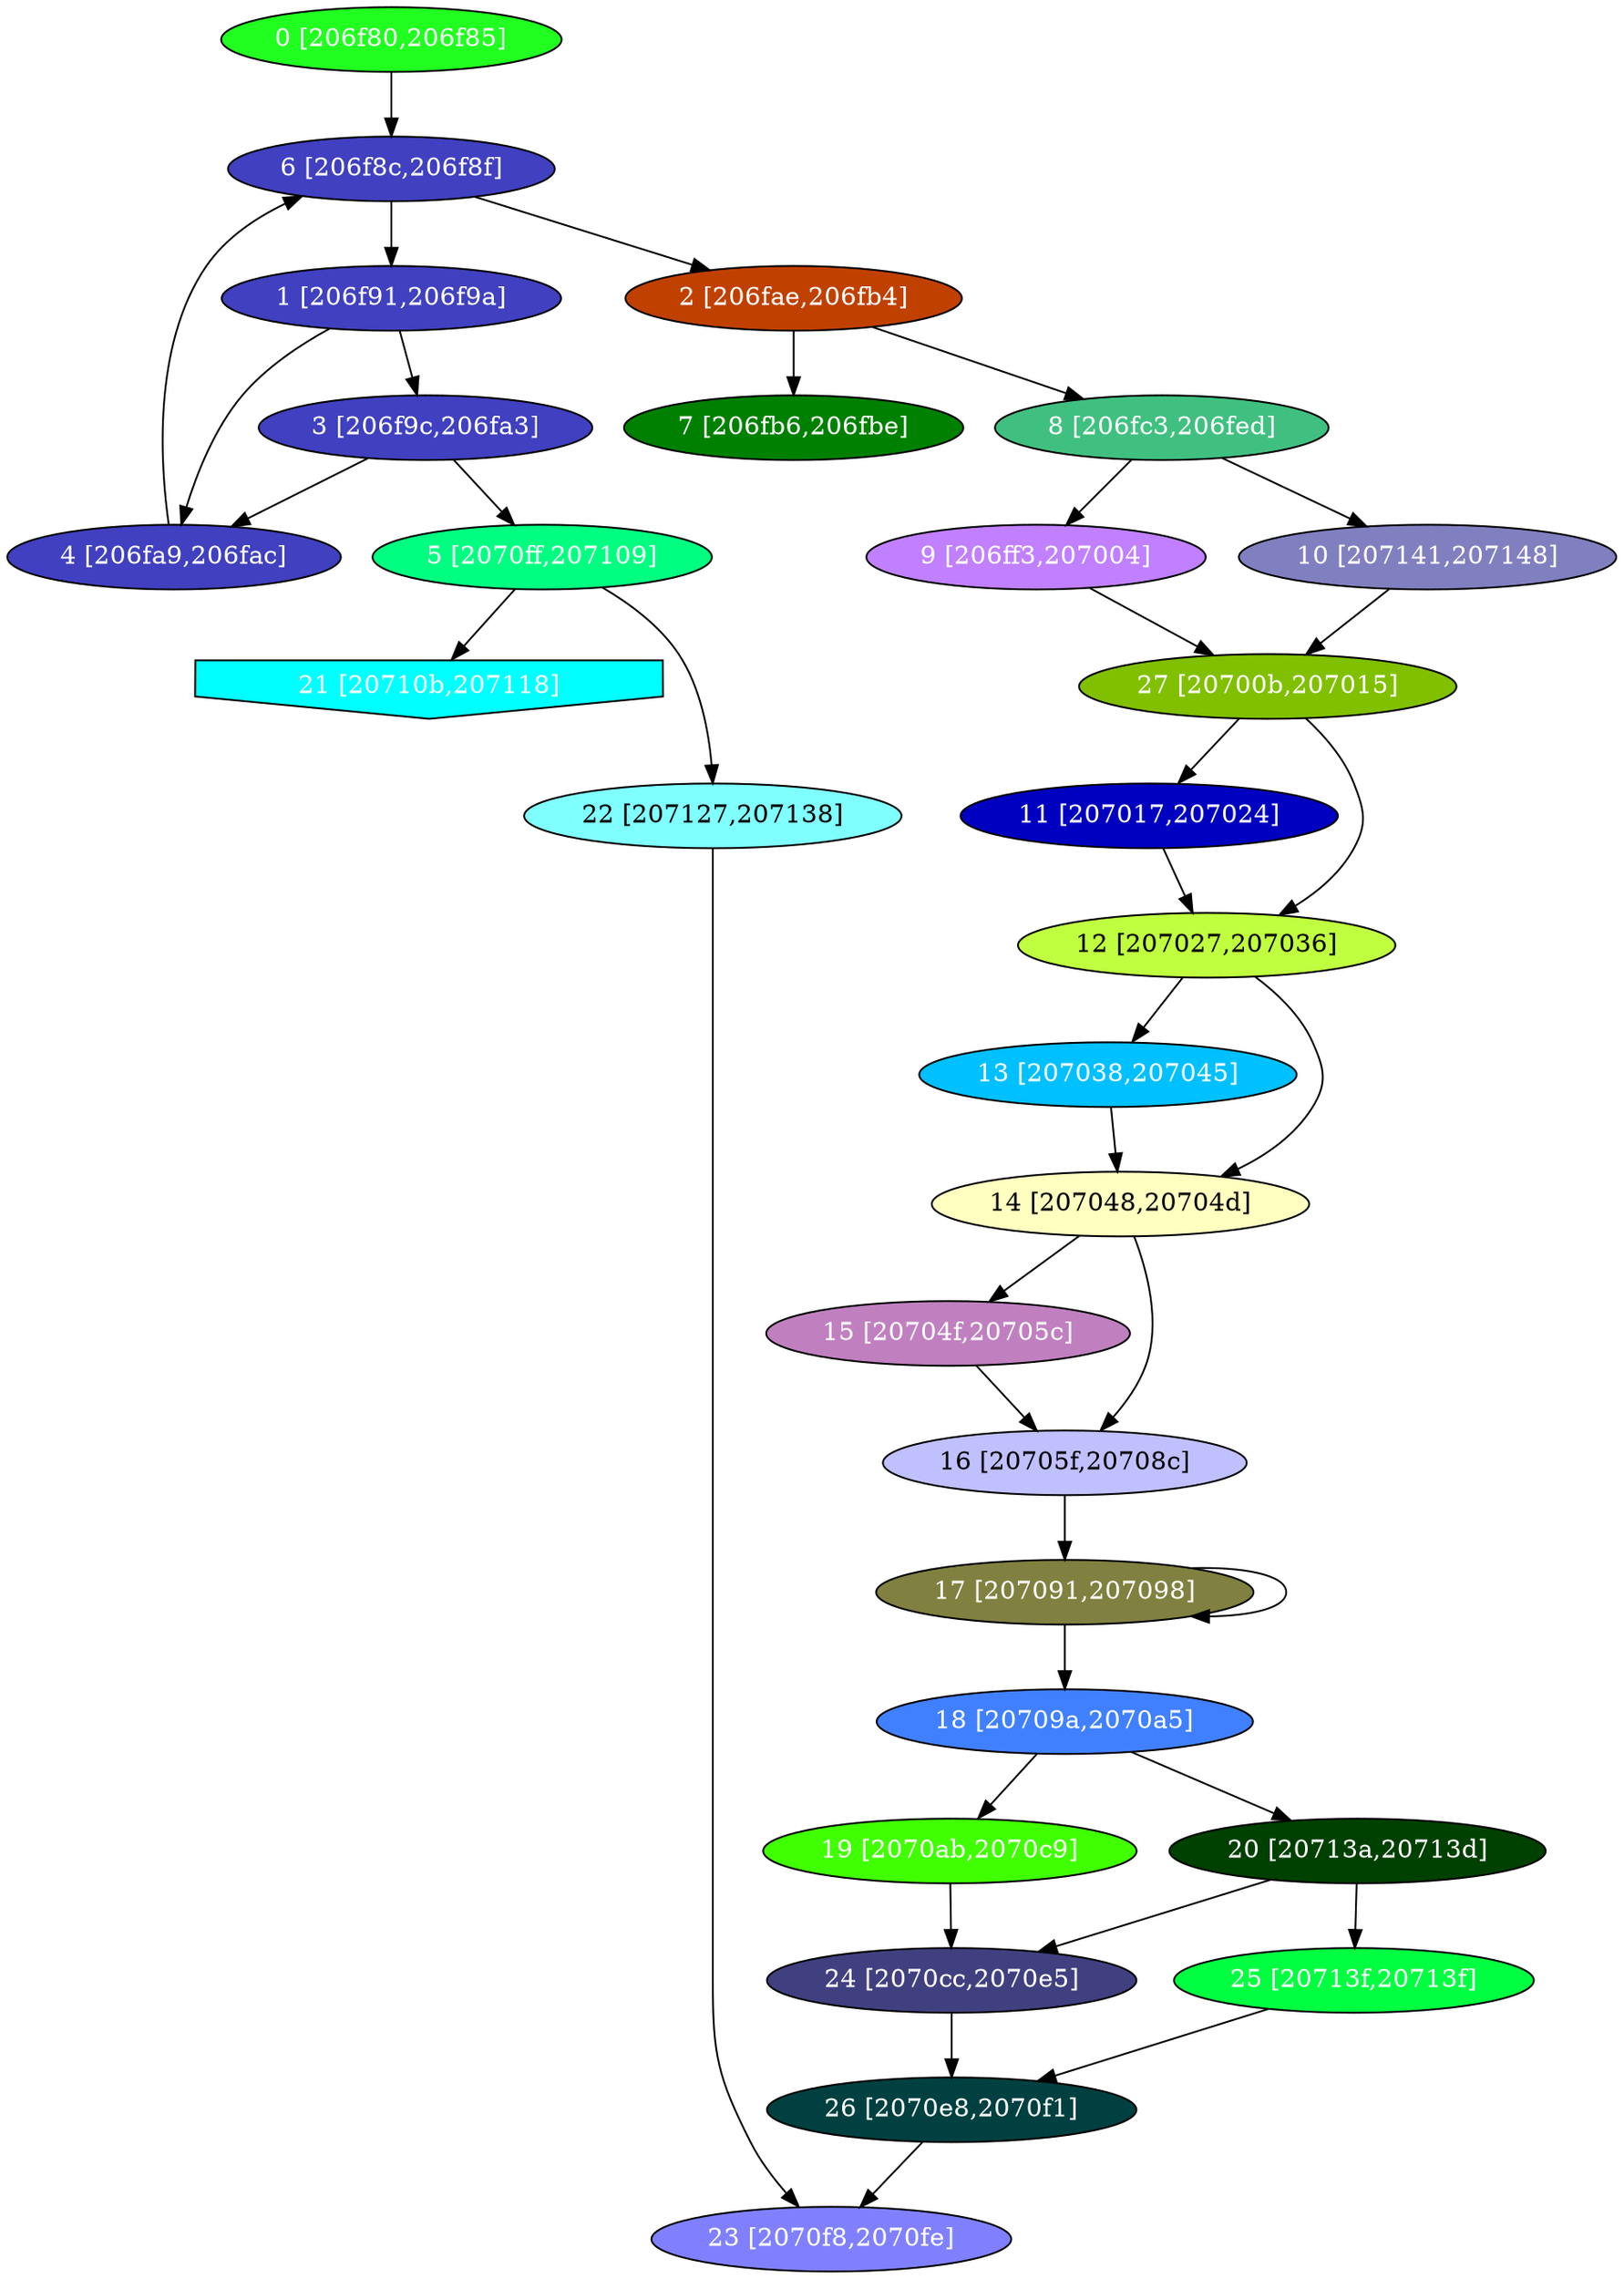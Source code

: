diGraph libnss3{
	libnss3_0  [style=filled fillcolor="#20FF20" fontcolor="#ffffff" shape=oval label="0 [206f80,206f85]"]
	libnss3_1  [style=filled fillcolor="#4040C0" fontcolor="#ffffff" shape=oval label="1 [206f91,206f9a]"]
	libnss3_2  [style=filled fillcolor="#C04000" fontcolor="#ffffff" shape=oval label="2 [206fae,206fb4]"]
	libnss3_3  [style=filled fillcolor="#4040C0" fontcolor="#ffffff" shape=oval label="3 [206f9c,206fa3]"]
	libnss3_4  [style=filled fillcolor="#4040C0" fontcolor="#ffffff" shape=oval label="4 [206fa9,206fac]"]
	libnss3_5  [style=filled fillcolor="#00FF80" fontcolor="#ffffff" shape=oval label="5 [2070ff,207109]"]
	libnss3_6  [style=filled fillcolor="#4040C0" fontcolor="#ffffff" shape=oval label="6 [206f8c,206f8f]"]
	libnss3_7  [style=filled fillcolor="#008000" fontcolor="#ffffff" shape=oval label="7 [206fb6,206fbe]"]
	libnss3_8  [style=filled fillcolor="#40C080" fontcolor="#ffffff" shape=oval label="8 [206fc3,206fed]"]
	libnss3_9  [style=filled fillcolor="#C080FF" fontcolor="#ffffff" shape=oval label="9 [206ff3,207004]"]
	libnss3_a  [style=filled fillcolor="#8080C0" fontcolor="#ffffff" shape=oval label="10 [207141,207148]"]
	libnss3_b  [style=filled fillcolor="#0000C0" fontcolor="#ffffff" shape=oval label="11 [207017,207024]"]
	libnss3_c  [style=filled fillcolor="#C0FF40" fontcolor="#000000" shape=oval label="12 [207027,207036]"]
	libnss3_d  [style=filled fillcolor="#00C0FF" fontcolor="#ffffff" shape=oval label="13 [207038,207045]"]
	libnss3_e  [style=filled fillcolor="#FFFFC0" fontcolor="#000000" shape=oval label="14 [207048,20704d]"]
	libnss3_f  [style=filled fillcolor="#C080C0" fontcolor="#ffffff" shape=oval label="15 [20704f,20705c]"]
	libnss3_10  [style=filled fillcolor="#C0C0FF" fontcolor="#000000" shape=oval label="16 [20705f,20708c]"]
	libnss3_11  [style=filled fillcolor="#808040" fontcolor="#ffffff" shape=oval label="17 [207091,207098]"]
	libnss3_12  [style=filled fillcolor="#4080FF" fontcolor="#ffffff" shape=oval label="18 [20709a,2070a5]"]
	libnss3_13  [style=filled fillcolor="#40FF00" fontcolor="#ffffff" shape=oval label="19 [2070ab,2070c9]"]
	libnss3_14  [style=filled fillcolor="#004000" fontcolor="#ffffff" shape=oval label="20 [20713a,20713d]"]
	libnss3_15  [style=filled fillcolor="#00FFFF" fontcolor="#ffffff" shape=invhouse label="21 [20710b,207118]"]
	libnss3_16  [style=filled fillcolor="#80FFFF" fontcolor="#000000" shape=oval label="22 [207127,207138]"]
	libnss3_17  [style=filled fillcolor="#8080FF" fontcolor="#ffffff" shape=oval label="23 [2070f8,2070fe]"]
	libnss3_18  [style=filled fillcolor="#404080" fontcolor="#ffffff" shape=oval label="24 [2070cc,2070e5]"]
	libnss3_19  [style=filled fillcolor="#00FF40" fontcolor="#ffffff" shape=oval label="25 [20713f,20713f]"]
	libnss3_1a  [style=filled fillcolor="#004040" fontcolor="#ffffff" shape=oval label="26 [2070e8,2070f1]"]
	libnss3_1b  [style=filled fillcolor="#80C000" fontcolor="#ffffff" shape=oval label="27 [20700b,207015]"]

	libnss3_0 -> libnss3_6
	libnss3_1 -> libnss3_3
	libnss3_1 -> libnss3_4
	libnss3_2 -> libnss3_7
	libnss3_2 -> libnss3_8
	libnss3_3 -> libnss3_4
	libnss3_3 -> libnss3_5
	libnss3_4 -> libnss3_6
	libnss3_5 -> libnss3_15
	libnss3_5 -> libnss3_16
	libnss3_6 -> libnss3_1
	libnss3_6 -> libnss3_2
	libnss3_8 -> libnss3_9
	libnss3_8 -> libnss3_a
	libnss3_9 -> libnss3_1b
	libnss3_a -> libnss3_1b
	libnss3_b -> libnss3_c
	libnss3_c -> libnss3_d
	libnss3_c -> libnss3_e
	libnss3_d -> libnss3_e
	libnss3_e -> libnss3_f
	libnss3_e -> libnss3_10
	libnss3_f -> libnss3_10
	libnss3_10 -> libnss3_11
	libnss3_11 -> libnss3_11
	libnss3_11 -> libnss3_12
	libnss3_12 -> libnss3_13
	libnss3_12 -> libnss3_14
	libnss3_13 -> libnss3_18
	libnss3_14 -> libnss3_18
	libnss3_14 -> libnss3_19
	libnss3_16 -> libnss3_17
	libnss3_18 -> libnss3_1a
	libnss3_19 -> libnss3_1a
	libnss3_1a -> libnss3_17
	libnss3_1b -> libnss3_b
	libnss3_1b -> libnss3_c
}